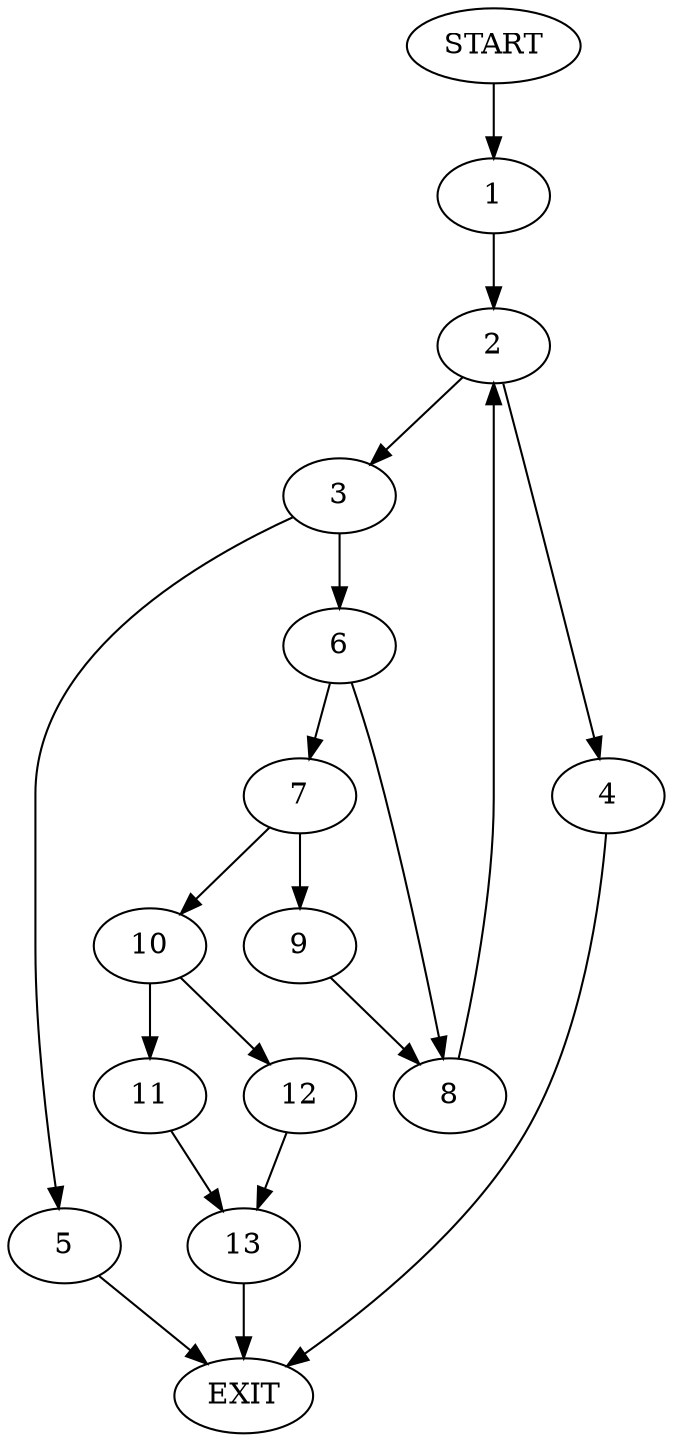 digraph {
0 [label="START"]
14 [label="EXIT"]
0 -> 1
1 -> 2
2 -> 3
2 -> 4
3 -> 5
3 -> 6
4 -> 14
5 -> 14
6 -> 7
6 -> 8
8 -> 2
7 -> 9
7 -> 10
10 -> 11
10 -> 12
9 -> 8
11 -> 13
12 -> 13
13 -> 14
}
